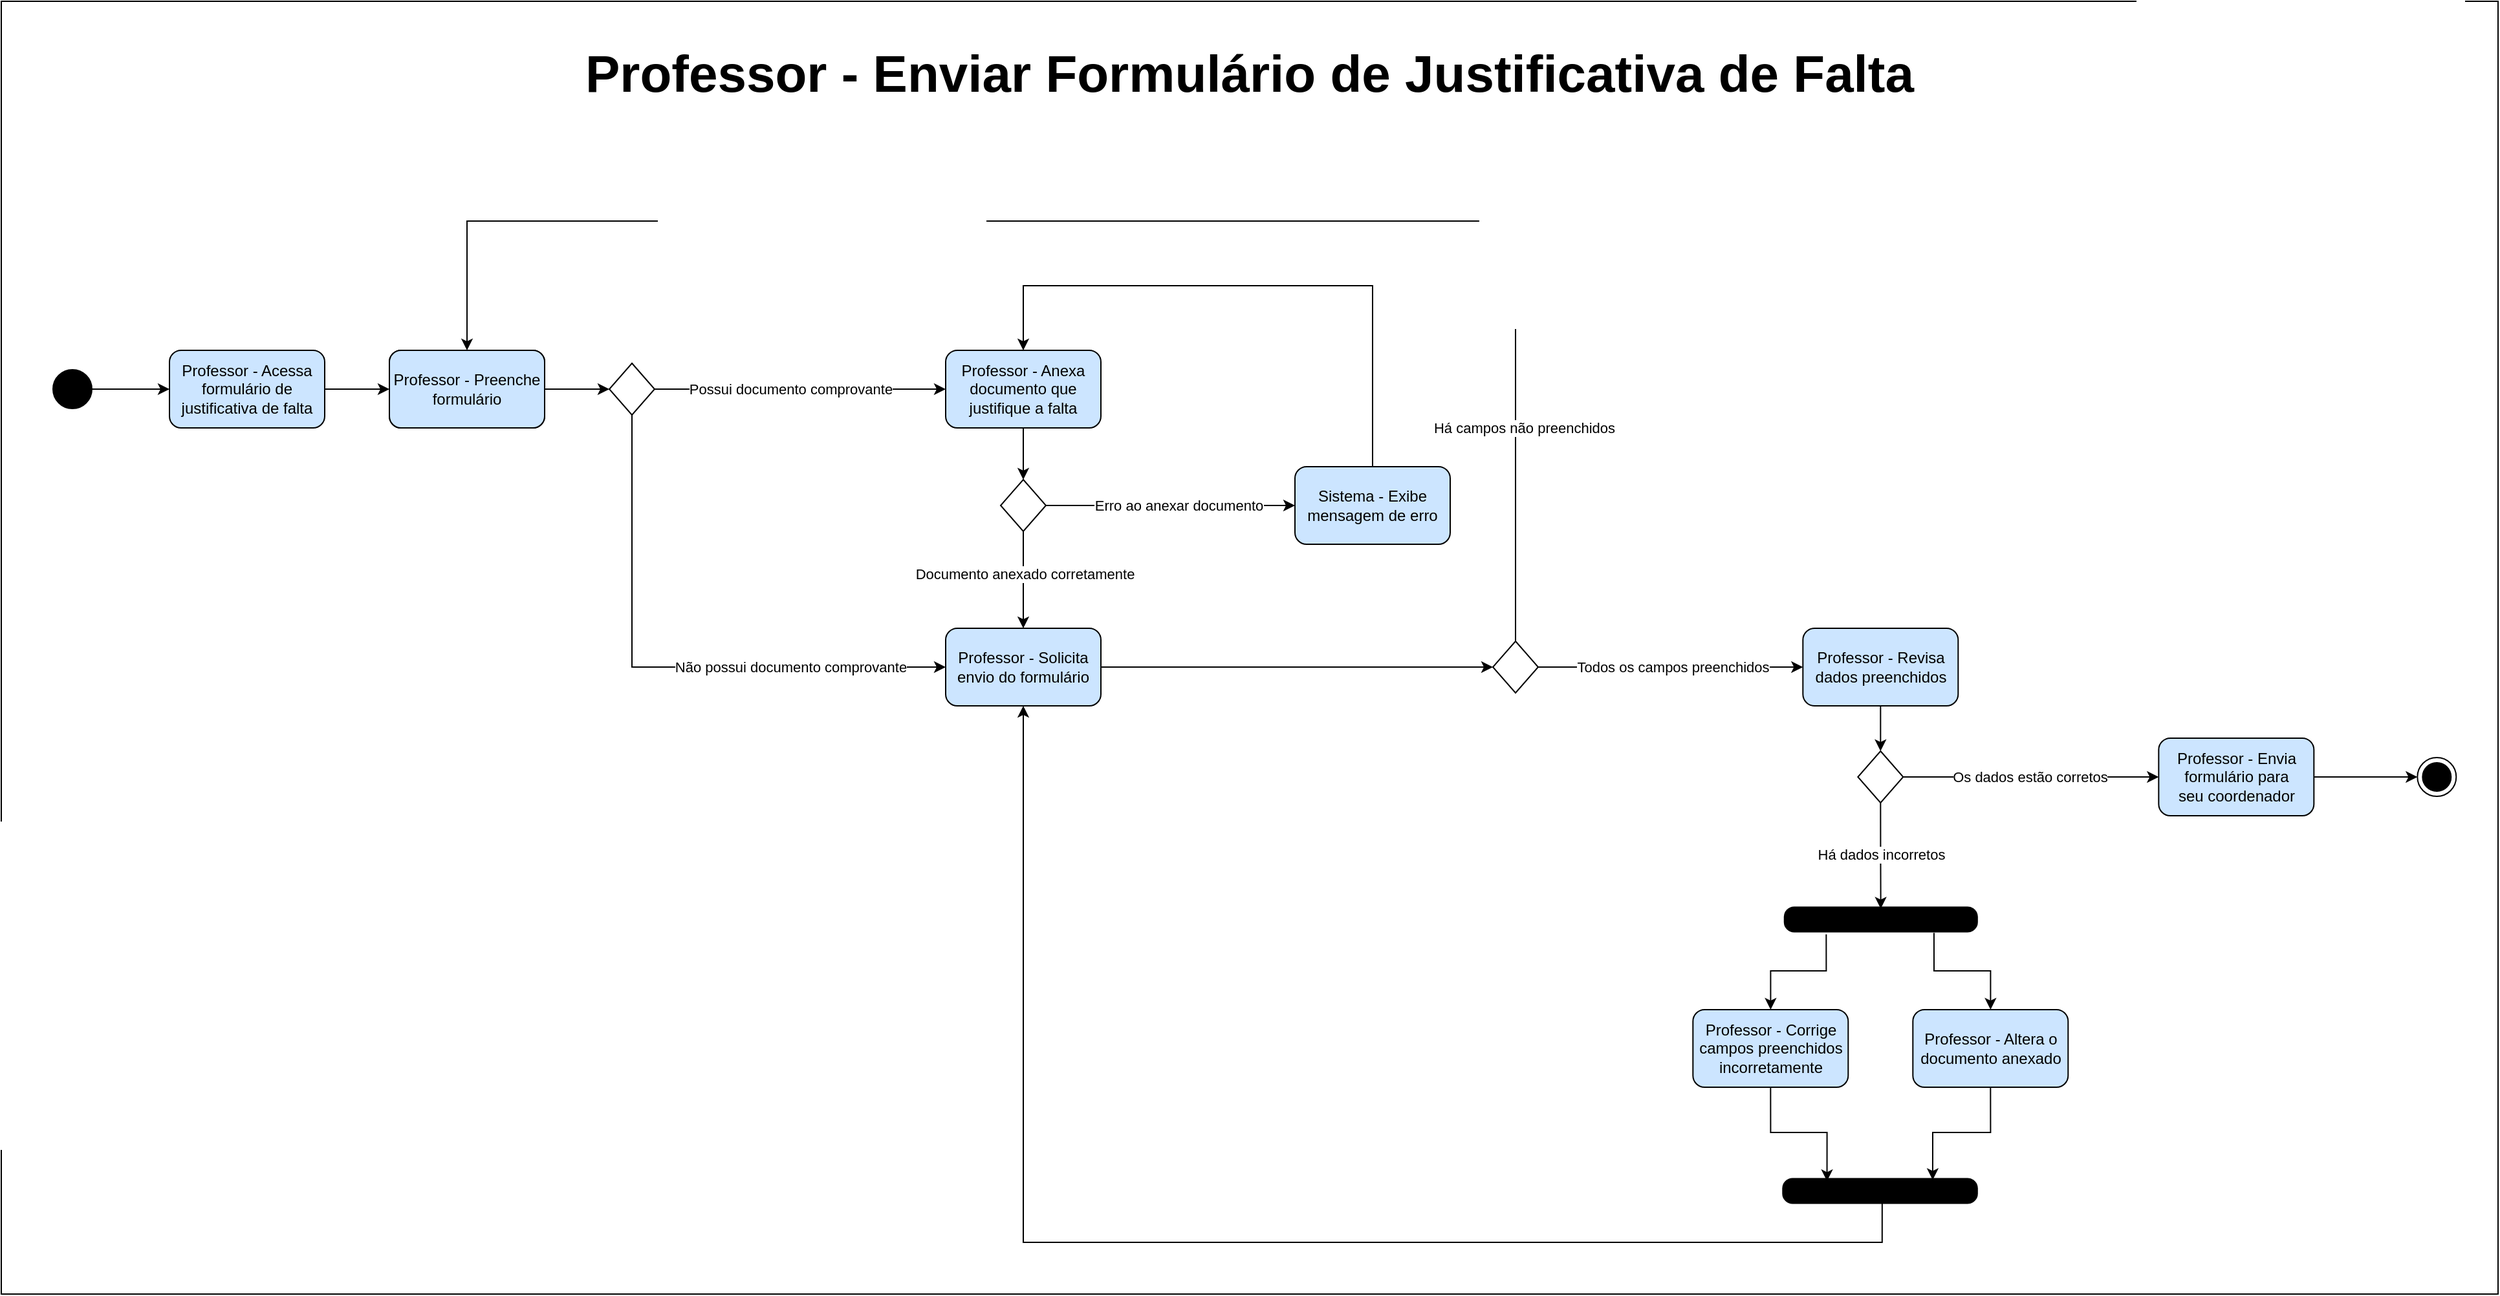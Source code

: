 <mxfile version="24.4.4" type="device">
  <diagram name="Page-1" id="DJ-e_S7EiNYbZB_LMY41">
    <mxGraphModel dx="3000" dy="1614" grid="1" gridSize="10" guides="1" tooltips="1" connect="1" arrows="1" fold="1" page="1" pageScale="1" pageWidth="850" pageHeight="1100" math="0" shadow="0">
      <root>
        <mxCell id="0" />
        <mxCell id="1" parent="0" />
        <mxCell id="OUMCvFsGukLSHhm2M6-k-1" value="" style="rounded=0;whiteSpace=wrap;html=1;fillColor=none;" parent="1" vertex="1">
          <mxGeometry x="150" y="100" width="1930" height="1000" as="geometry" />
        </mxCell>
        <mxCell id="OUMCvFsGukLSHhm2M6-k-2" style="edgeStyle=orthogonalEdgeStyle;rounded=0;orthogonalLoop=1;jettySize=auto;html=1;exitX=0.743;exitY=0.766;exitDx=0;exitDy=0;exitPerimeter=0;" parent="1" source="OUMCvFsGukLSHhm2M6-k-3" target="OUMCvFsGukLSHhm2M6-k-35" edge="1">
          <mxGeometry relative="1" as="geometry" />
        </mxCell>
        <mxCell id="OUMCvFsGukLSHhm2M6-k-3" value="" style="rounded=1;whiteSpace=wrap;html=1;perimeterSpacing=10;strokeWidth=0;arcSize=40;fillColor=#000000;" parent="1" vertex="1">
          <mxGeometry x="1527.66" y="800" width="150" height="20" as="geometry" />
        </mxCell>
        <mxCell id="OUMCvFsGukLSHhm2M6-k-4" value="" style="ellipse;html=1;shape=endState;fillColor=#000000;strokeColor=#000000;" parent="1" vertex="1">
          <mxGeometry x="2017.66" y="685" width="30" height="30" as="geometry" />
        </mxCell>
        <mxCell id="OUMCvFsGukLSHhm2M6-k-5" style="edgeStyle=orthogonalEdgeStyle;rounded=0;orthogonalLoop=1;jettySize=auto;html=1;exitX=1;exitY=0.5;exitDx=0;exitDy=0;exitPerimeter=0;entryX=0;entryY=0.5;entryDx=0;entryDy=0;" parent="1" source="OUMCvFsGukLSHhm2M6-k-6" target="OUMCvFsGukLSHhm2M6-k-8" edge="1">
          <mxGeometry relative="1" as="geometry" />
        </mxCell>
        <mxCell id="OUMCvFsGukLSHhm2M6-k-6" value="" style="verticalLabelPosition=bottom;verticalAlign=top;html=1;shape=mxgraph.flowchart.on-page_reference;fillColor=#000000;" parent="1" vertex="1">
          <mxGeometry x="190" y="385" width="30" height="30" as="geometry" />
        </mxCell>
        <mxCell id="OUMCvFsGukLSHhm2M6-k-7" style="edgeStyle=orthogonalEdgeStyle;rounded=0;orthogonalLoop=1;jettySize=auto;html=1;exitX=1;exitY=0.5;exitDx=0;exitDy=0;entryX=0;entryY=0.5;entryDx=0;entryDy=0;" parent="1" source="OUMCvFsGukLSHhm2M6-k-8" target="OUMCvFsGukLSHhm2M6-k-18" edge="1">
          <mxGeometry relative="1" as="geometry" />
        </mxCell>
        <mxCell id="OUMCvFsGukLSHhm2M6-k-8" value="Professor - Acessa formulário de justificativa de falta" style="rounded=1;whiteSpace=wrap;html=1;fillColor=#CCE5FF;" parent="1" vertex="1">
          <mxGeometry x="280" y="370" width="120" height="60" as="geometry" />
        </mxCell>
        <mxCell id="OUMCvFsGukLSHhm2M6-k-9" value="Preencher &lt;br&gt;formulário" style="rounded=1;whiteSpace=wrap;html=1;fillColor=#CCE5FF;" parent="1" vertex="1">
          <mxGeometry x="450" y="370" width="120" height="60" as="geometry" />
        </mxCell>
        <mxCell id="OUMCvFsGukLSHhm2M6-k-10" style="edgeStyle=orthogonalEdgeStyle;rounded=0;orthogonalLoop=1;jettySize=auto;html=1;exitX=0.5;exitY=1;exitDx=0;exitDy=0;entryX=0.5;entryY=0;entryDx=0;entryDy=0;" parent="1" source="OUMCvFsGukLSHhm2M6-k-11" target="OUMCvFsGukLSHhm2M6-k-46" edge="1">
          <mxGeometry relative="1" as="geometry">
            <mxPoint x="1000" y="480" as="targetPoint" />
          </mxGeometry>
        </mxCell>
        <mxCell id="OUMCvFsGukLSHhm2M6-k-11" value="Professor - Anexa documento que justifique a falta" style="rounded=1;whiteSpace=wrap;html=1;fillColor=#CCE5FF;" parent="1" vertex="1">
          <mxGeometry x="880" y="370" width="120" height="60" as="geometry" />
        </mxCell>
        <mxCell id="OUMCvFsGukLSHhm2M6-k-12" style="edgeStyle=orthogonalEdgeStyle;rounded=0;orthogonalLoop=1;jettySize=auto;html=1;exitX=0.5;exitY=1;exitDx=0;exitDy=0;entryX=0;entryY=0.5;entryDx=0;entryDy=0;" parent="1" source="OUMCvFsGukLSHhm2M6-k-16" target="OUMCvFsGukLSHhm2M6-k-21" edge="1">
          <mxGeometry relative="1" as="geometry" />
        </mxCell>
        <mxCell id="OUMCvFsGukLSHhm2M6-k-13" value="Não possui documento comprovante" style="edgeLabel;html=1;align=center;verticalAlign=middle;resizable=0;points=[];" parent="OUMCvFsGukLSHhm2M6-k-12" vertex="1" connectable="0">
          <mxGeometry x="0.152" y="-1" relative="1" as="geometry">
            <mxPoint x="65" y="-1" as="offset" />
          </mxGeometry>
        </mxCell>
        <mxCell id="OUMCvFsGukLSHhm2M6-k-14" style="edgeStyle=orthogonalEdgeStyle;rounded=0;orthogonalLoop=1;jettySize=auto;html=1;exitX=1;exitY=0.5;exitDx=0;exitDy=0;entryX=0;entryY=0.5;entryDx=0;entryDy=0;" parent="1" source="OUMCvFsGukLSHhm2M6-k-16" target="OUMCvFsGukLSHhm2M6-k-11" edge="1">
          <mxGeometry relative="1" as="geometry" />
        </mxCell>
        <mxCell id="OUMCvFsGukLSHhm2M6-k-15" value="Possui documento comprovante" style="edgeLabel;html=1;align=center;verticalAlign=middle;resizable=0;points=[];" parent="OUMCvFsGukLSHhm2M6-k-14" vertex="1" connectable="0">
          <mxGeometry x="-0.111" y="-3" relative="1" as="geometry">
            <mxPoint x="5" y="-3" as="offset" />
          </mxGeometry>
        </mxCell>
        <mxCell id="OUMCvFsGukLSHhm2M6-k-16" value="" style="rhombus;whiteSpace=wrap;html=1;" parent="1" vertex="1">
          <mxGeometry x="620" y="380" width="35" height="40" as="geometry" />
        </mxCell>
        <mxCell id="OUMCvFsGukLSHhm2M6-k-17" style="edgeStyle=orthogonalEdgeStyle;rounded=0;orthogonalLoop=1;jettySize=auto;html=1;exitX=1;exitY=0.5;exitDx=0;exitDy=0;entryX=0;entryY=0.5;entryDx=0;entryDy=0;" parent="1" source="OUMCvFsGukLSHhm2M6-k-18" target="OUMCvFsGukLSHhm2M6-k-16" edge="1">
          <mxGeometry relative="1" as="geometry" />
        </mxCell>
        <mxCell id="OUMCvFsGukLSHhm2M6-k-18" value="Professor - Preenche&lt;br&gt;formulário" style="rounded=1;whiteSpace=wrap;html=1;fillColor=#CCE5FF;" parent="1" vertex="1">
          <mxGeometry x="450" y="370" width="120" height="60" as="geometry" />
        </mxCell>
        <mxCell id="OUMCvFsGukLSHhm2M6-k-19" style="edgeStyle=orthogonalEdgeStyle;rounded=0;orthogonalLoop=1;jettySize=auto;html=1;exitX=1;exitY=0.5;exitDx=0;exitDy=0;entryX=0;entryY=0.5;entryDx=0;entryDy=0;" parent="1" source="OUMCvFsGukLSHhm2M6-k-20" target="OUMCvFsGukLSHhm2M6-k-4" edge="1">
          <mxGeometry relative="1" as="geometry" />
        </mxCell>
        <mxCell id="OUMCvFsGukLSHhm2M6-k-20" value="Professor - Envia formulário para&lt;br&gt;seu coordenador" style="rounded=1;whiteSpace=wrap;html=1;fillColor=#CCE5FF;arcSize=15;" parent="1" vertex="1">
          <mxGeometry x="1817.66" y="670" width="120" height="60" as="geometry" />
        </mxCell>
        <mxCell id="OUMCvFsGukLSHhm2M6-k-21" value="Professor - Solicita envio do formulário" style="rounded=1;whiteSpace=wrap;html=1;fillColor=#CCE5FF;" parent="1" vertex="1">
          <mxGeometry x="880" y="585" width="120" height="60" as="geometry" />
        </mxCell>
        <mxCell id="OUMCvFsGukLSHhm2M6-k-22" value="" style="edgeStyle=orthogonalEdgeStyle;rounded=0;orthogonalLoop=1;jettySize=auto;html=1;exitX=1;exitY=0.5;exitDx=0;exitDy=0;entryX=0;entryY=0.5;entryDx=0;entryDy=0;" parent="1" source="OUMCvFsGukLSHhm2M6-k-21" target="OUMCvFsGukLSHhm2M6-k-27" edge="1">
          <mxGeometry relative="1" as="geometry">
            <mxPoint x="1499" y="525" as="targetPoint" />
            <mxPoint x="1390" y="525" as="sourcePoint" />
          </mxGeometry>
        </mxCell>
        <mxCell id="OUMCvFsGukLSHhm2M6-k-23" style="edgeStyle=orthogonalEdgeStyle;rounded=0;orthogonalLoop=1;jettySize=auto;html=1;exitX=1;exitY=0.5;exitDx=0;exitDy=0;entryX=0;entryY=0.5;entryDx=0;entryDy=0;" parent="1" source="OUMCvFsGukLSHhm2M6-k-27" target="OUMCvFsGukLSHhm2M6-k-29" edge="1">
          <mxGeometry relative="1" as="geometry">
            <mxPoint x="1682.5" y="730" as="targetPoint" />
          </mxGeometry>
        </mxCell>
        <mxCell id="OUMCvFsGukLSHhm2M6-k-24" value="Todos os campos preenchidos" style="edgeLabel;html=1;align=center;verticalAlign=middle;resizable=0;points=[];" parent="OUMCvFsGukLSHhm2M6-k-23" vertex="1" connectable="0">
          <mxGeometry x="-0.251" y="2" relative="1" as="geometry">
            <mxPoint x="27" y="2" as="offset" />
          </mxGeometry>
        </mxCell>
        <mxCell id="OUMCvFsGukLSHhm2M6-k-25" style="edgeStyle=orthogonalEdgeStyle;rounded=0;orthogonalLoop=1;jettySize=auto;html=1;entryX=0.5;entryY=0;entryDx=0;entryDy=0;exitX=0.5;exitY=0;exitDx=0;exitDy=0;" parent="1" source="OUMCvFsGukLSHhm2M6-k-27" target="OUMCvFsGukLSHhm2M6-k-18" edge="1">
          <mxGeometry relative="1" as="geometry">
            <mxPoint x="1215" y="300" as="targetPoint" />
            <Array as="points">
              <mxPoint x="1320" y="595" />
              <mxPoint x="1320" y="270" />
              <mxPoint x="510" y="270" />
            </Array>
            <mxPoint x="1400" y="540" as="sourcePoint" />
          </mxGeometry>
        </mxCell>
        <mxCell id="OUMCvFsGukLSHhm2M6-k-26" value="Há campos não preenchidos" style="edgeLabel;html=1;align=center;verticalAlign=middle;resizable=0;points=[];" parent="OUMCvFsGukLSHhm2M6-k-25" vertex="1" connectable="0">
          <mxGeometry x="0.03" relative="1" as="geometry">
            <mxPoint x="318" y="160" as="offset" />
          </mxGeometry>
        </mxCell>
        <mxCell id="OUMCvFsGukLSHhm2M6-k-27" value="" style="rhombus;whiteSpace=wrap;html=1;" parent="1" vertex="1">
          <mxGeometry x="1303" y="595" width="35" height="40" as="geometry" />
        </mxCell>
        <mxCell id="OUMCvFsGukLSHhm2M6-k-28" style="edgeStyle=orthogonalEdgeStyle;rounded=0;orthogonalLoop=1;jettySize=auto;html=1;exitX=0.5;exitY=1;exitDx=0;exitDy=0;entryX=0.5;entryY=0;entryDx=0;entryDy=0;" parent="1" source="OUMCvFsGukLSHhm2M6-k-29" target="OUMCvFsGukLSHhm2M6-k-32" edge="1">
          <mxGeometry relative="1" as="geometry" />
        </mxCell>
        <mxCell id="OUMCvFsGukLSHhm2M6-k-29" value="Professor - Revisa dados preenchidos" style="rounded=1;whiteSpace=wrap;html=1;fillColor=#CCE5FF;arcSize=15;" parent="1" vertex="1">
          <mxGeometry x="1542.66" y="585" width="120" height="60" as="geometry" />
        </mxCell>
        <mxCell id="OUMCvFsGukLSHhm2M6-k-30" style="edgeStyle=orthogonalEdgeStyle;rounded=0;orthogonalLoop=1;jettySize=auto;html=1;exitX=1;exitY=0.5;exitDx=0;exitDy=0;entryX=0;entryY=0.5;entryDx=0;entryDy=0;" parent="1" source="OUMCvFsGukLSHhm2M6-k-32" target="OUMCvFsGukLSHhm2M6-k-20" edge="1">
          <mxGeometry relative="1" as="geometry">
            <mxPoint x="1800.16" y="710" as="targetPoint" />
          </mxGeometry>
        </mxCell>
        <mxCell id="OUMCvFsGukLSHhm2M6-k-31" value="Os dados estão corretos" style="edgeLabel;html=1;align=center;verticalAlign=middle;resizable=0;points=[];" parent="OUMCvFsGukLSHhm2M6-k-30" vertex="1" connectable="0">
          <mxGeometry x="-0.243" y="-1" relative="1" as="geometry">
            <mxPoint x="23" y="-1" as="offset" />
          </mxGeometry>
        </mxCell>
        <mxCell id="OUMCvFsGukLSHhm2M6-k-32" value="" style="rhombus;whiteSpace=wrap;html=1;" parent="1" vertex="1">
          <mxGeometry x="1585.16" y="680" width="35" height="40" as="geometry" />
        </mxCell>
        <mxCell id="OUMCvFsGukLSHhm2M6-k-33" value="Professor - Corrige campos preenchidos incorretamente" style="rounded=1;whiteSpace=wrap;html=1;fillColor=#CCE5FF;arcSize=15;" parent="1" vertex="1">
          <mxGeometry x="1457.66" y="880" width="120" height="60" as="geometry" />
        </mxCell>
        <mxCell id="OUMCvFsGukLSHhm2M6-k-34" style="edgeStyle=orthogonalEdgeStyle;rounded=0;orthogonalLoop=1;jettySize=auto;html=1;exitX=0.5;exitY=1;exitDx=0;exitDy=0;entryX=0.739;entryY=0.293;entryDx=0;entryDy=0;entryPerimeter=0;" parent="1" source="OUMCvFsGukLSHhm2M6-k-35" target="OUMCvFsGukLSHhm2M6-k-37" edge="1">
          <mxGeometry relative="1" as="geometry" />
        </mxCell>
        <mxCell id="OUMCvFsGukLSHhm2M6-k-35" value="Professor - Altera o documento anexado" style="rounded=1;whiteSpace=wrap;html=1;fillColor=#CCE5FF;arcSize=15;" parent="1" vertex="1">
          <mxGeometry x="1627.66" y="880" width="120" height="60" as="geometry" />
        </mxCell>
        <mxCell id="OUMCvFsGukLSHhm2M6-k-36" style="edgeStyle=orthogonalEdgeStyle;rounded=0;orthogonalLoop=1;jettySize=auto;html=1;exitX=0.253;exitY=0.793;exitDx=0;exitDy=0;exitPerimeter=0;" parent="1" source="OUMCvFsGukLSHhm2M6-k-3" target="OUMCvFsGukLSHhm2M6-k-33" edge="1">
          <mxGeometry relative="1" as="geometry" />
        </mxCell>
        <mxCell id="OUMCvFsGukLSHhm2M6-k-37" value="" style="rounded=1;whiteSpace=wrap;html=1;perimeterSpacing=10;strokeWidth=0;arcSize=40;fillColor=#000000;" parent="1" vertex="1">
          <mxGeometry x="1526.41" y="1010" width="151.25" height="20" as="geometry" />
        </mxCell>
        <mxCell id="OUMCvFsGukLSHhm2M6-k-38" style="edgeStyle=orthogonalEdgeStyle;rounded=0;orthogonalLoop=1;jettySize=auto;html=1;exitX=0.5;exitY=1;exitDx=0;exitDy=0;entryX=0.262;entryY=0.316;entryDx=0;entryDy=0;entryPerimeter=0;" parent="1" source="OUMCvFsGukLSHhm2M6-k-33" target="OUMCvFsGukLSHhm2M6-k-37" edge="1">
          <mxGeometry relative="1" as="geometry" />
        </mxCell>
        <mxCell id="OUMCvFsGukLSHhm2M6-k-39" style="edgeStyle=orthogonalEdgeStyle;rounded=0;orthogonalLoop=1;jettySize=auto;html=1;exitX=0.5;exitY=1;exitDx=0;exitDy=0;entryX=0.501;entryY=0.296;entryDx=0;entryDy=0;entryPerimeter=0;" parent="1" source="OUMCvFsGukLSHhm2M6-k-32" target="OUMCvFsGukLSHhm2M6-k-3" edge="1">
          <mxGeometry relative="1" as="geometry" />
        </mxCell>
        <mxCell id="OUMCvFsGukLSHhm2M6-k-40" value="Há dados incorretos" style="edgeLabel;html=1;align=center;verticalAlign=middle;resizable=0;points=[];" parent="OUMCvFsGukLSHhm2M6-k-39" vertex="1" connectable="0">
          <mxGeometry x="-0.248" y="-1" relative="1" as="geometry">
            <mxPoint x="1" y="9" as="offset" />
          </mxGeometry>
        </mxCell>
        <mxCell id="OUMCvFsGukLSHhm2M6-k-41" style="edgeStyle=orthogonalEdgeStyle;rounded=0;orthogonalLoop=1;jettySize=auto;html=1;entryX=0.5;entryY=1;entryDx=0;entryDy=0;exitX=0.511;exitY=0.747;exitDx=0;exitDy=0;exitPerimeter=0;" parent="1" source="OUMCvFsGukLSHhm2M6-k-37" target="OUMCvFsGukLSHhm2M6-k-21" edge="1">
          <mxGeometry relative="1" as="geometry">
            <mxPoint x="1415" y="1080" as="sourcePoint" />
            <mxPoint x="1080" y="760" as="targetPoint" />
            <Array as="points">
              <mxPoint x="1604" y="1060" />
              <mxPoint x="940" y="1060" />
            </Array>
          </mxGeometry>
        </mxCell>
        <mxCell id="OUMCvFsGukLSHhm2M6-k-42" style="edgeStyle=orthogonalEdgeStyle;rounded=0;orthogonalLoop=1;jettySize=auto;html=1;exitX=0.5;exitY=1;exitDx=0;exitDy=0;entryX=0.5;entryY=0;entryDx=0;entryDy=0;" parent="1" source="OUMCvFsGukLSHhm2M6-k-46" target="OUMCvFsGukLSHhm2M6-k-21" edge="1">
          <mxGeometry relative="1" as="geometry" />
        </mxCell>
        <mxCell id="OUMCvFsGukLSHhm2M6-k-43" value="Documento anexado corretamente" style="edgeLabel;html=1;align=center;verticalAlign=middle;resizable=0;points=[];" parent="OUMCvFsGukLSHhm2M6-k-42" vertex="1" connectable="0">
          <mxGeometry x="-0.134" y="1" relative="1" as="geometry">
            <mxPoint as="offset" />
          </mxGeometry>
        </mxCell>
        <mxCell id="j6-Tu3_vuhcTQHFzejnz-3" style="edgeStyle=orthogonalEdgeStyle;rounded=0;orthogonalLoop=1;jettySize=auto;html=1;exitX=1;exitY=0.5;exitDx=0;exitDy=0;" parent="1" source="OUMCvFsGukLSHhm2M6-k-46" target="j6-Tu3_vuhcTQHFzejnz-2" edge="1">
          <mxGeometry relative="1" as="geometry" />
        </mxCell>
        <mxCell id="j6-Tu3_vuhcTQHFzejnz-4" value="Erro ao anexar documento" style="edgeLabel;html=1;align=center;verticalAlign=middle;resizable=0;points=[];" parent="j6-Tu3_vuhcTQHFzejnz-3" vertex="1" connectable="0">
          <mxGeometry x="-0.182" y="1" relative="1" as="geometry">
            <mxPoint x="24" y="1" as="offset" />
          </mxGeometry>
        </mxCell>
        <mxCell id="OUMCvFsGukLSHhm2M6-k-46" value="" style="rhombus;whiteSpace=wrap;html=1;" parent="1" vertex="1">
          <mxGeometry x="922.5" y="470" width="35" height="40" as="geometry" />
        </mxCell>
        <mxCell id="OUMCvFsGukLSHhm2M6-k-47" value="&lt;font face=&quot;Helvetica&quot; style=&quot;font-size: 40px;&quot;&gt;&lt;b&gt;&lt;font style=&quot;font-size: 40px;&quot;&gt;Professor - Enviar&amp;nbsp;&lt;/font&gt;&lt;font style=&quot;font-size: 40px;&quot;&gt;Formulário &lt;/font&gt;&lt;font style=&quot;font-size: 40px;&quot;&gt;de Justificativa de Falta&lt;/font&gt;&lt;/b&gt;&lt;/font&gt;" style="text;html=1;align=center;verticalAlign=middle;whiteSpace=wrap;rounded=0;" parent="1" vertex="1">
          <mxGeometry x="150" y="140" width="1930" height="30" as="geometry" />
        </mxCell>
        <mxCell id="j6-Tu3_vuhcTQHFzejnz-2" value="Sistema - Exibe mensagem de erro" style="rounded=1;whiteSpace=wrap;html=1;fillColor=#CCE5FF;" parent="1" vertex="1">
          <mxGeometry x="1150" y="460" width="120" height="60" as="geometry" />
        </mxCell>
        <mxCell id="j6-Tu3_vuhcTQHFzejnz-5" style="edgeStyle=orthogonalEdgeStyle;rounded=0;orthogonalLoop=1;jettySize=auto;html=1;exitX=0.5;exitY=0;exitDx=0;exitDy=0;entryX=0.5;entryY=0;entryDx=0;entryDy=0;" parent="1" source="j6-Tu3_vuhcTQHFzejnz-2" target="OUMCvFsGukLSHhm2M6-k-11" edge="1">
          <mxGeometry relative="1" as="geometry">
            <mxPoint x="933" y="370" as="targetPoint" />
            <Array as="points">
              <mxPoint x="1210" y="320" />
              <mxPoint x="940" y="320" />
            </Array>
          </mxGeometry>
        </mxCell>
      </root>
    </mxGraphModel>
  </diagram>
</mxfile>
